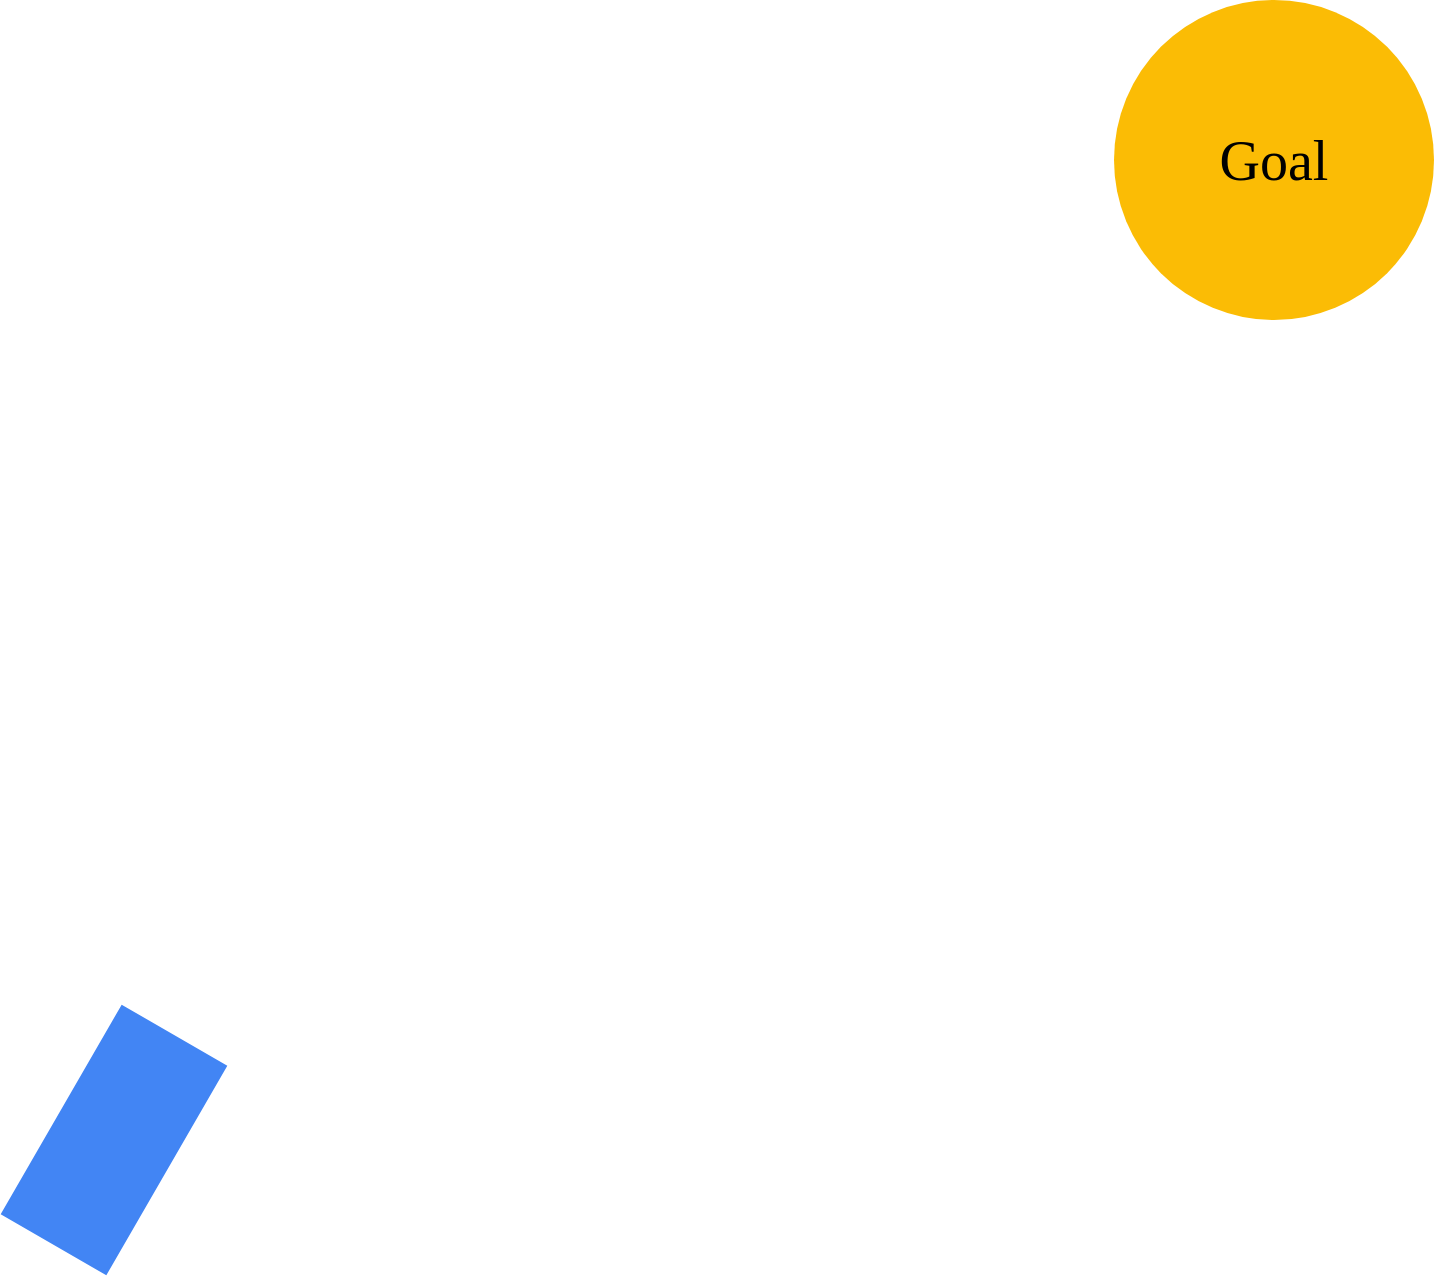<mxfile version="12.7.9" type="github">
  <diagram id="QYDGk-V72FldWnktagho" name="Page-1">
    <mxGraphModel dx="1287" dy="833" grid="1" gridSize="10" guides="1" tooltips="1" connect="1" arrows="1" fold="1" page="1" pageScale="1" pageWidth="1000" pageHeight="1000" math="0" shadow="0" extFonts="Computer Modern^https://fonts.googleapis.com/css?family=Computer+Modern">
      <root>
        <mxCell id="0" />
        <mxCell id="1" parent="0" />
        <mxCell id="0RItgT0RM361GnRo36bi-1" value="" style="rounded=0;whiteSpace=wrap;html=1;fillColor=#4285F4;strokeColor=#4285F4;rotation=-60;" vertex="1" parent="1">
          <mxGeometry x="120" y="700" width="120" height="60" as="geometry" />
        </mxCell>
        <mxCell id="0RItgT0RM361GnRo36bi-2" value="&lt;font style=&quot;font-size: 28px&quot;&gt;Goal&lt;/font&gt;" style="ellipse;whiteSpace=wrap;html=1;aspect=fixed;strokeColor=none;fillColor=#FBBC05;fontFamily=Computer Modern;FType=g;" vertex="1" parent="1">
          <mxGeometry x="680" y="160" width="160" height="160" as="geometry" />
        </mxCell>
      </root>
    </mxGraphModel>
  </diagram>
</mxfile>

